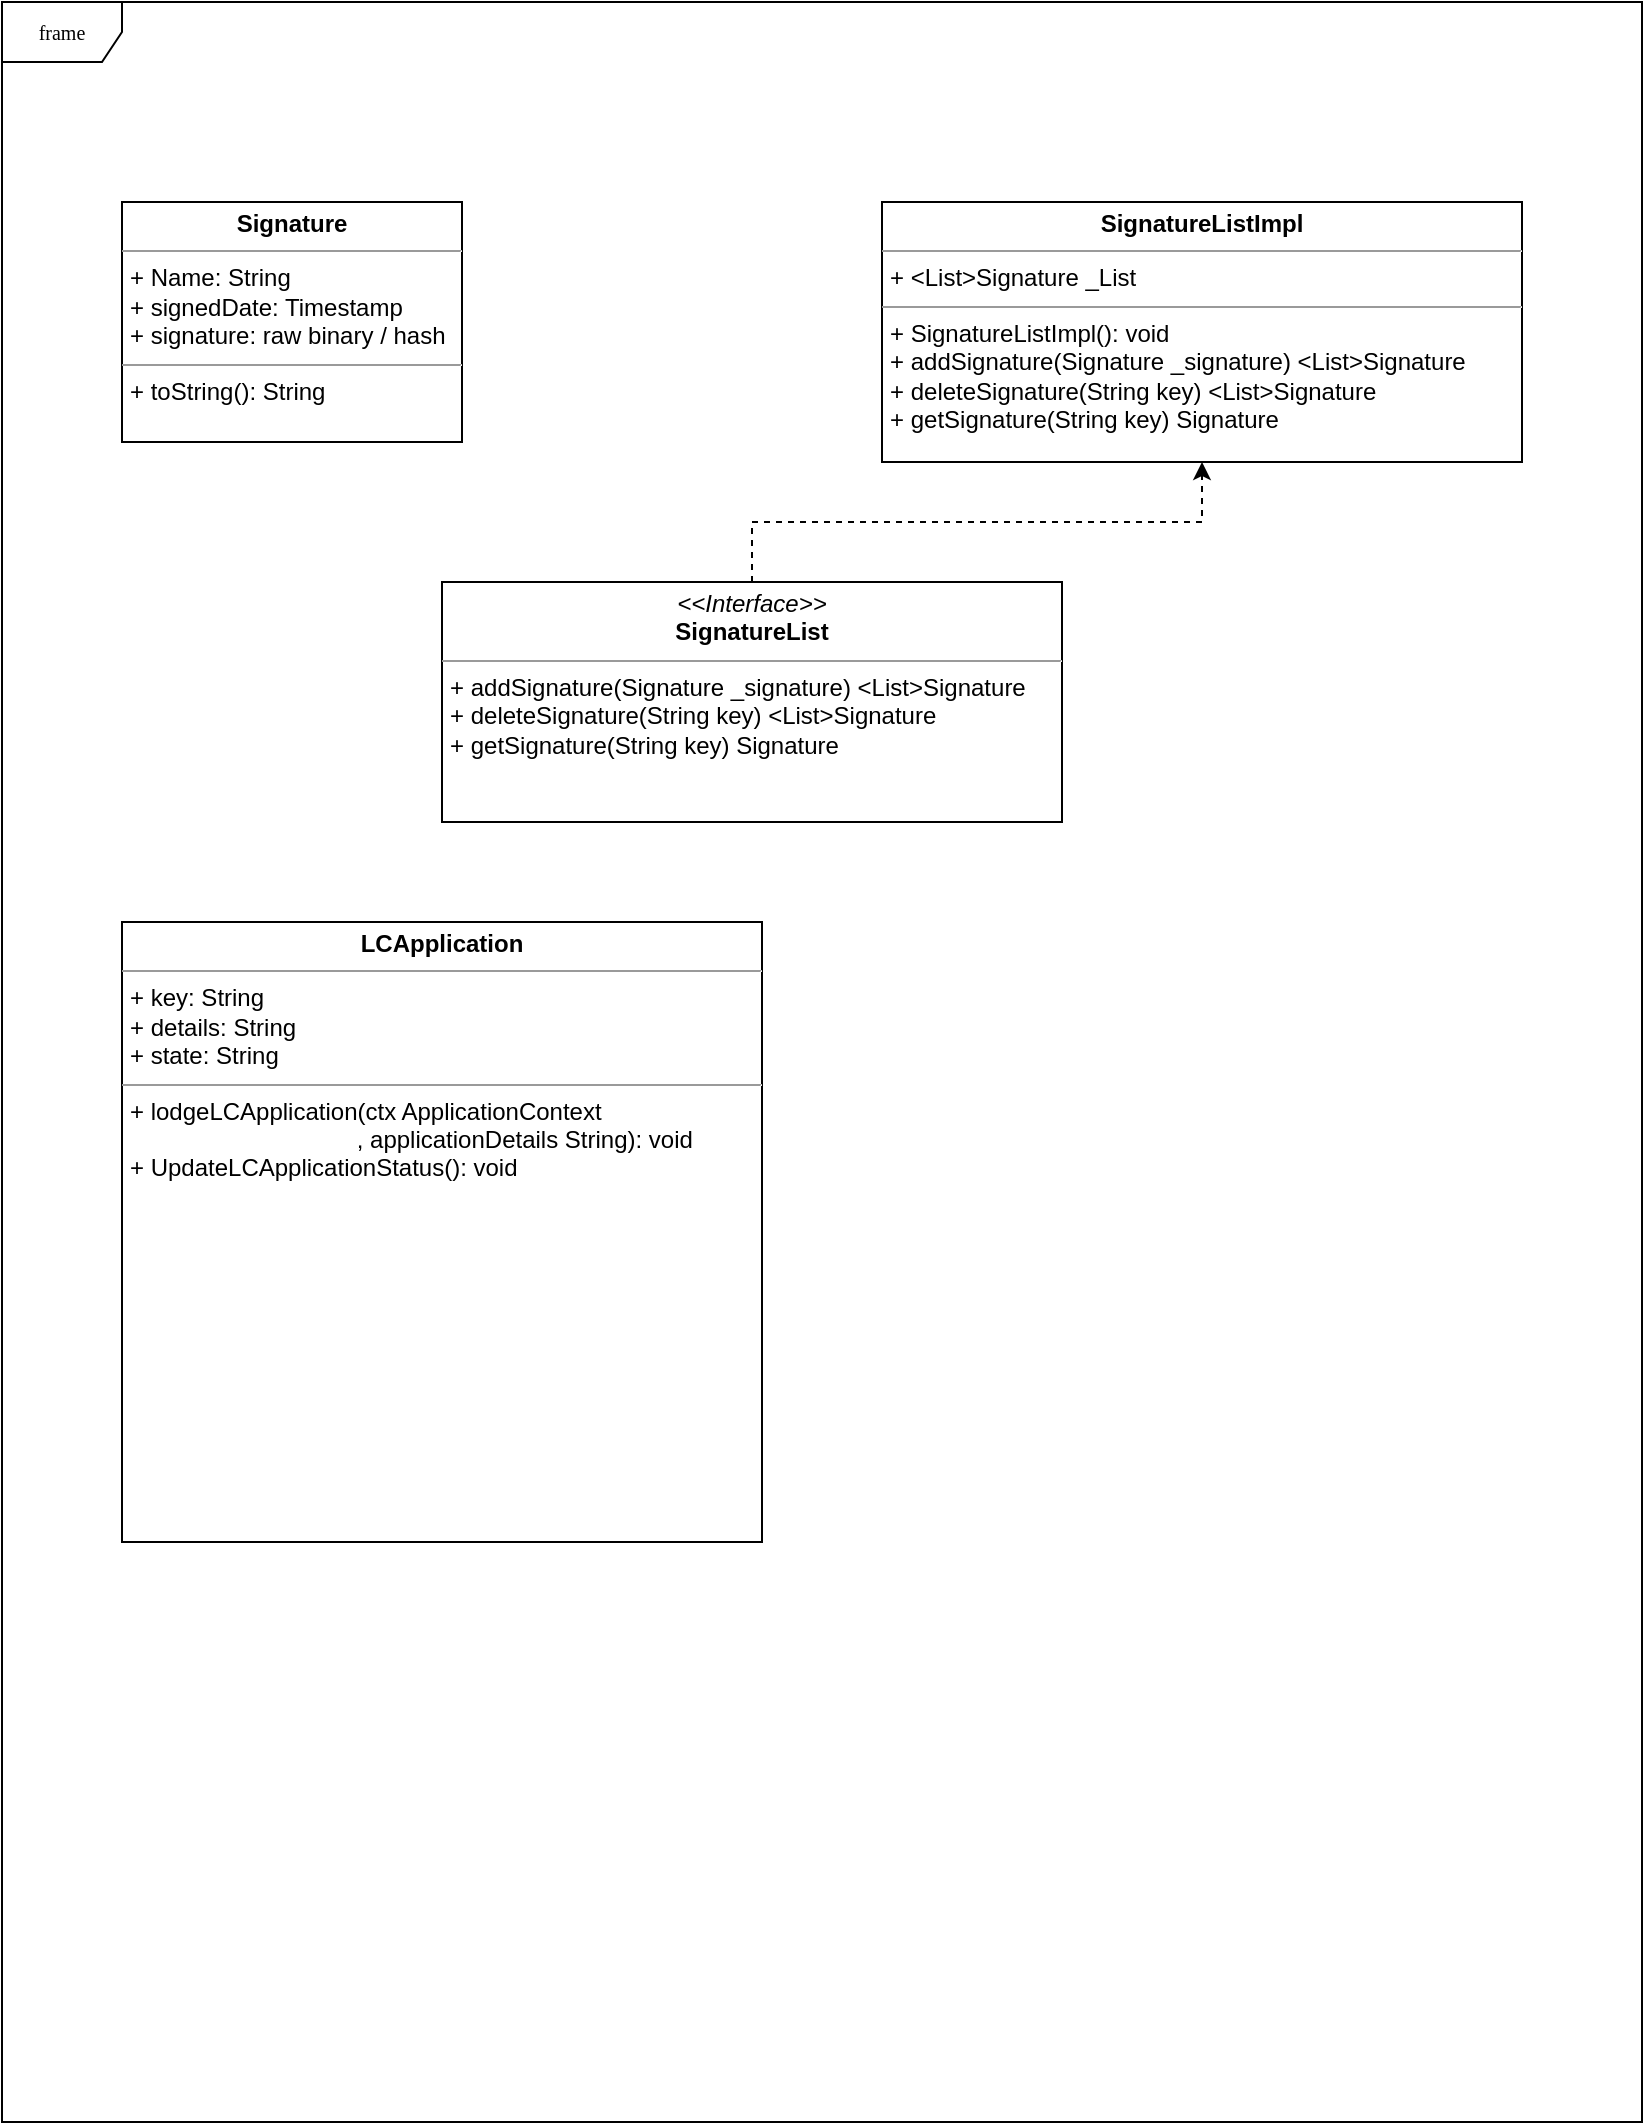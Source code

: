 <mxfile version="20.0.1" type="github">
  <diagram name="Page-1" id="c4acf3e9-155e-7222-9cf6-157b1a14988f">
    <mxGraphModel dx="1350" dy="739" grid="1" gridSize="10" guides="1" tooltips="1" connect="1" arrows="1" fold="1" page="1" pageScale="1" pageWidth="850" pageHeight="1100" background="none" math="0" shadow="0">
      <root>
        <mxCell id="0" />
        <mxCell id="1" parent="0" />
        <mxCell id="17acba5748e5396b-1" value="frame" style="shape=umlFrame;whiteSpace=wrap;html=1;rounded=0;shadow=0;comic=0;labelBackgroundColor=none;strokeWidth=1;fontFamily=Verdana;fontSize=10;align=center;" parent="1" vertex="1">
          <mxGeometry x="20" y="20" width="820" height="1060" as="geometry" />
        </mxCell>
        <mxCell id="t8tZPvu2Q6ejkbpiwWoY-3" value="&lt;p style=&quot;margin:0px;margin-top:4px;text-align:center;&quot;&gt;&lt;b&gt;Signature&lt;/b&gt;&lt;/p&gt;&lt;hr size=&quot;1&quot;&gt;&lt;p style=&quot;margin:0px;margin-left:4px;&quot;&gt;+ Name: String&lt;/p&gt;&lt;p style=&quot;margin:0px;margin-left:4px;&quot;&gt;+ signedDate: Timestamp&lt;/p&gt;&lt;p style=&quot;margin:0px;margin-left:4px;&quot;&gt;+ signature: raw binary / hash&lt;/p&gt;&lt;hr size=&quot;1&quot;&gt;&lt;p style=&quot;margin:0px;margin-left:4px;&quot;&gt;+ toString(): String&lt;/p&gt;&lt;p style=&quot;margin:0px;margin-left:4px;&quot;&gt;&lt;br&gt;&lt;/p&gt;" style="verticalAlign=top;align=left;overflow=fill;fontSize=12;fontFamily=Helvetica;html=1;" vertex="1" parent="1">
          <mxGeometry x="80" y="120" width="170" height="120" as="geometry" />
        </mxCell>
        <mxCell id="t8tZPvu2Q6ejkbpiwWoY-4" value="&lt;p style=&quot;margin:0px;margin-top:4px;text-align:center;&quot;&gt;&lt;b&gt;SignatureListImpl&lt;/b&gt;&lt;/p&gt;&lt;hr size=&quot;1&quot;&gt;&lt;p style=&quot;margin:0px;margin-left:4px;&quot;&gt;+ &amp;lt;List&amp;gt;Signature _List&lt;/p&gt;&lt;hr size=&quot;1&quot;&gt;&lt;p style=&quot;margin:0px;margin-left:4px;&quot;&gt;+ SignatureListImpl(): void&lt;/p&gt;&lt;p style=&quot;margin:0px;margin-left:4px;&quot;&gt;+ addSignature(Signature _signature) &amp;lt;List&amp;gt;Signature&lt;br&gt;&lt;/p&gt;&lt;p style=&quot;margin:0px;margin-left:4px;&quot;&gt;+ deleteSignature(String key) &amp;lt;List&amp;gt;Signature&lt;br&gt;&lt;/p&gt;&lt;p style=&quot;margin:0px;margin-left:4px;&quot;&gt;+ getSignature(String key) Signature&lt;br&gt;&lt;/p&gt;" style="verticalAlign=top;align=left;overflow=fill;fontSize=12;fontFamily=Helvetica;html=1;" vertex="1" parent="1">
          <mxGeometry x="460" y="120" width="320" height="130" as="geometry" />
        </mxCell>
        <mxCell id="t8tZPvu2Q6ejkbpiwWoY-6" style="edgeStyle=orthogonalEdgeStyle;rounded=0;orthogonalLoop=1;jettySize=auto;html=1;dashed=1;" edge="1" parent="1" source="t8tZPvu2Q6ejkbpiwWoY-5" target="t8tZPvu2Q6ejkbpiwWoY-4">
          <mxGeometry relative="1" as="geometry" />
        </mxCell>
        <mxCell id="t8tZPvu2Q6ejkbpiwWoY-5" value="&lt;p style=&quot;margin:0px;margin-top:4px;text-align:center;&quot;&gt;&lt;i&gt;&amp;lt;&amp;lt;Interface&amp;gt;&amp;gt;&lt;/i&gt;&lt;br&gt;&lt;b&gt;SignatureList&lt;/b&gt;&lt;/p&gt;&lt;hr size=&quot;1&quot;&gt;&lt;p style=&quot;margin:0px;margin-left:4px;&quot;&gt;&lt;/p&gt;&lt;p style=&quot;margin:0px;margin-left:4px;&quot;&gt;&lt;span style=&quot;background-color: initial;&quot;&gt;+ addSignature(Signature _signature) &amp;lt;List&amp;gt;Signature&lt;/span&gt;&lt;br&gt;&lt;/p&gt;&lt;p style=&quot;margin: 0px 0px 0px 4px;&quot;&gt;+ deleteSignature(String key) &amp;lt;List&amp;gt;Signature&lt;br&gt;&lt;/p&gt;&lt;p style=&quot;margin: 0px 0px 0px 4px;&quot;&gt;+ getSignature(String key) Signature&lt;/p&gt;" style="verticalAlign=top;align=left;overflow=fill;fontSize=12;fontFamily=Helvetica;html=1;" vertex="1" parent="1">
          <mxGeometry x="240" y="310" width="310" height="120" as="geometry" />
        </mxCell>
        <mxCell id="t8tZPvu2Q6ejkbpiwWoY-7" value="&lt;p style=&quot;margin:0px;margin-top:4px;text-align:center;&quot;&gt;&lt;b&gt;LCApplication&lt;/b&gt;&lt;/p&gt;&lt;hr size=&quot;1&quot;&gt;&lt;p style=&quot;margin:0px;margin-left:4px;&quot;&gt;+ key: String&lt;/p&gt;&lt;p style=&quot;margin:0px;margin-left:4px;&quot;&gt;+ details: String&lt;/p&gt;&lt;p style=&quot;margin:0px;margin-left:4px;&quot;&gt;+ state: String&lt;/p&gt;&lt;hr size=&quot;1&quot;&gt;&lt;p style=&quot;margin:0px;margin-left:4px;&quot;&gt;+ lodgeLCApplication(ctx ApplicationContext&lt;/p&gt;&lt;p style=&quot;margin:0px;margin-left:4px;&quot;&gt;&amp;nbsp; &amp;nbsp; &amp;nbsp; &amp;nbsp; &amp;nbsp; &amp;nbsp; &amp;nbsp; &amp;nbsp; &amp;nbsp; &amp;nbsp; &amp;nbsp; &amp;nbsp; &amp;nbsp; &amp;nbsp; &amp;nbsp; &amp;nbsp; &amp;nbsp; , applicationDetails String): void&lt;/p&gt;&lt;p style=&quot;margin:0px;margin-left:4px;&quot;&gt;+&amp;nbsp;UpdateLCApplicationStatus(): void&lt;/p&gt;" style="verticalAlign=top;align=left;overflow=fill;fontSize=12;fontFamily=Helvetica;html=1;" vertex="1" parent="1">
          <mxGeometry x="80" y="480" width="320" height="310" as="geometry" />
        </mxCell>
      </root>
    </mxGraphModel>
  </diagram>
</mxfile>
